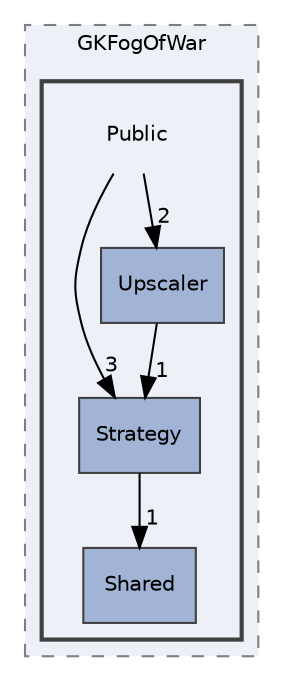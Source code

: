 digraph "Source/GKFogOfWar/Public"
{
 // LATEX_PDF_SIZE
  edge [fontname="Helvetica",fontsize="10",labelfontname="Helvetica",labelfontsize="10"];
  node [fontname="Helvetica",fontsize="10",shape=record];
  compound=true
  subgraph clusterdir_f8b8b085fcdab08a3f885cae56ed0db9 {
    graph [ bgcolor="#edf0f7", pencolor="grey50", style="filled,dashed,", label="GKFogOfWar", fontname="Helvetica", fontsize="10", URL="dir_f8b8b085fcdab08a3f885cae56ed0db9.html"]
  subgraph clusterdir_234c5aa4ace59e13ea40883358008101 {
    graph [ bgcolor="#edf0f7", pencolor="grey25", style="filled,bold,", label="", fontname="Helvetica", fontsize="10", URL="dir_234c5aa4ace59e13ea40883358008101.html"]
    dir_234c5aa4ace59e13ea40883358008101 [shape=plaintext, label="Public"];
  dir_98ea2a064e5f5e0d47c303734b546c9a [shape=box, label="Shared", style="filled,", fillcolor="#a2b4d6", color="grey25", URL="dir_98ea2a064e5f5e0d47c303734b546c9a.html"];
  dir_7a6a70424c7990ba28d5c61c16af09b6 [shape=box, label="Strategy", style="filled,", fillcolor="#a2b4d6", color="grey25", URL="dir_7a6a70424c7990ba28d5c61c16af09b6.html"];
  dir_6570d3144574bd0e5f4299d39be8c6ad [shape=box, label="Upscaler", style="filled,", fillcolor="#a2b4d6", color="grey25", URL="dir_6570d3144574bd0e5f4299d39be8c6ad.html"];
  }
  }
  dir_234c5aa4ace59e13ea40883358008101->dir_6570d3144574bd0e5f4299d39be8c6ad [headlabel="2", labeldistance=1.5 headhref="dir_000003_000009.html"];
  dir_234c5aa4ace59e13ea40883358008101->dir_7a6a70424c7990ba28d5c61c16af09b6 [headlabel="3", labeldistance=1.5 headhref="dir_000003_000008.html"];
  dir_7a6a70424c7990ba28d5c61c16af09b6->dir_98ea2a064e5f5e0d47c303734b546c9a [headlabel="1", labeldistance=1.5 headhref="dir_000008_000006.html"];
  dir_6570d3144574bd0e5f4299d39be8c6ad->dir_7a6a70424c7990ba28d5c61c16af09b6 [headlabel="1", labeldistance=1.5 headhref="dir_000009_000008.html"];
}
